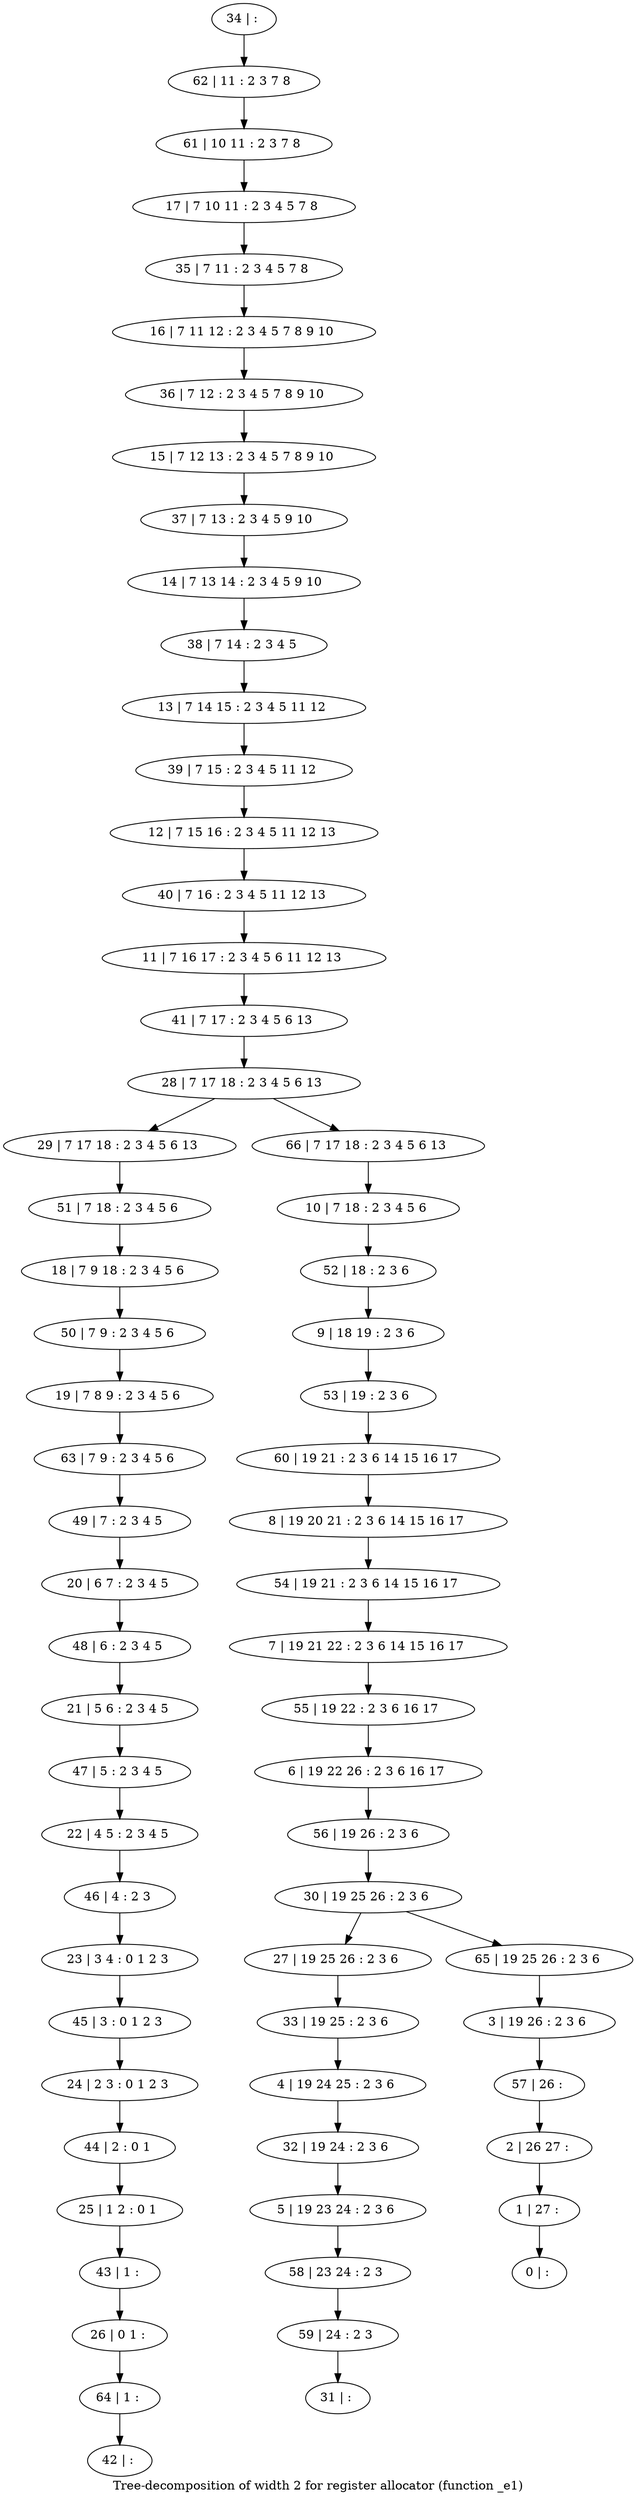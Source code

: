digraph G {
graph [label="Tree-decomposition of width 2 for register allocator (function _e1)"]
0[label="0 | : "];
1[label="1 | 27 : "];
2[label="2 | 26 27 : "];
3[label="3 | 19 26 : 2 3 6 "];
4[label="4 | 19 24 25 : 2 3 6 "];
5[label="5 | 19 23 24 : 2 3 6 "];
6[label="6 | 19 22 26 : 2 3 6 16 17 "];
7[label="7 | 19 21 22 : 2 3 6 14 15 16 17 "];
8[label="8 | 19 20 21 : 2 3 6 14 15 16 17 "];
9[label="9 | 18 19 : 2 3 6 "];
10[label="10 | 7 18 : 2 3 4 5 6 "];
11[label="11 | 7 16 17 : 2 3 4 5 6 11 12 13 "];
12[label="12 | 7 15 16 : 2 3 4 5 11 12 13 "];
13[label="13 | 7 14 15 : 2 3 4 5 11 12 "];
14[label="14 | 7 13 14 : 2 3 4 5 9 10 "];
15[label="15 | 7 12 13 : 2 3 4 5 7 8 9 10 "];
16[label="16 | 7 11 12 : 2 3 4 5 7 8 9 10 "];
17[label="17 | 7 10 11 : 2 3 4 5 7 8 "];
18[label="18 | 7 9 18 : 2 3 4 5 6 "];
19[label="19 | 7 8 9 : 2 3 4 5 6 "];
20[label="20 | 6 7 : 2 3 4 5 "];
21[label="21 | 5 6 : 2 3 4 5 "];
22[label="22 | 4 5 : 2 3 4 5 "];
23[label="23 | 3 4 : 0 1 2 3 "];
24[label="24 | 2 3 : 0 1 2 3 "];
25[label="25 | 1 2 : 0 1 "];
26[label="26 | 0 1 : "];
27[label="27 | 19 25 26 : 2 3 6 "];
28[label="28 | 7 17 18 : 2 3 4 5 6 13 "];
29[label="29 | 7 17 18 : 2 3 4 5 6 13 "];
30[label="30 | 19 25 26 : 2 3 6 "];
31[label="31 | : "];
32[label="32 | 19 24 : 2 3 6 "];
33[label="33 | 19 25 : 2 3 6 "];
34[label="34 | : "];
35[label="35 | 7 11 : 2 3 4 5 7 8 "];
36[label="36 | 7 12 : 2 3 4 5 7 8 9 10 "];
37[label="37 | 7 13 : 2 3 4 5 9 10 "];
38[label="38 | 7 14 : 2 3 4 5 "];
39[label="39 | 7 15 : 2 3 4 5 11 12 "];
40[label="40 | 7 16 : 2 3 4 5 11 12 13 "];
41[label="41 | 7 17 : 2 3 4 5 6 13 "];
42[label="42 | : "];
43[label="43 | 1 : "];
44[label="44 | 2 : 0 1 "];
45[label="45 | 3 : 0 1 2 3 "];
46[label="46 | 4 : 2 3 "];
47[label="47 | 5 : 2 3 4 5 "];
48[label="48 | 6 : 2 3 4 5 "];
49[label="49 | 7 : 2 3 4 5 "];
50[label="50 | 7 9 : 2 3 4 5 6 "];
51[label="51 | 7 18 : 2 3 4 5 6 "];
52[label="52 | 18 : 2 3 6 "];
53[label="53 | 19 : 2 3 6 "];
54[label="54 | 19 21 : 2 3 6 14 15 16 17 "];
55[label="55 | 19 22 : 2 3 6 16 17 "];
56[label="56 | 19 26 : 2 3 6 "];
57[label="57 | 26 : "];
58[label="58 | 23 24 : 2 3 "];
59[label="59 | 24 : 2 3 "];
60[label="60 | 19 21 : 2 3 6 14 15 16 17 "];
61[label="61 | 10 11 : 2 3 7 8 "];
62[label="62 | 11 : 2 3 7 8 "];
63[label="63 | 7 9 : 2 3 4 5 6 "];
64[label="64 | 1 : "];
65[label="65 | 19 25 26 : 2 3 6 "];
66[label="66 | 7 17 18 : 2 3 4 5 6 13 "];
32->5 ;
4->32 ;
33->4 ;
27->33 ;
43->26 ;
25->43 ;
44->25 ;
24->44 ;
45->24 ;
23->45 ;
46->23 ;
22->46 ;
47->22 ;
21->47 ;
48->21 ;
20->48 ;
49->20 ;
50->19 ;
18->50 ;
51->18 ;
29->51 ;
5->58 ;
59->31 ;
58->59 ;
63->49 ;
19->63 ;
64->42 ;
26->64 ;
34->62 ;
62->61 ;
61->17 ;
17->35 ;
35->16 ;
16->36 ;
36->15 ;
15->37 ;
37->14 ;
14->38 ;
38->13 ;
13->39 ;
39->12 ;
12->40 ;
40->11 ;
11->41 ;
41->28 ;
10->52 ;
52->9 ;
9->53 ;
53->60 ;
60->8 ;
8->54 ;
54->7 ;
7->55 ;
55->6 ;
6->56 ;
56->30 ;
3->57 ;
57->2 ;
2->1 ;
1->0 ;
65->3 ;
66->10 ;
30->27 ;
30->65 ;
28->29 ;
28->66 ;
}
